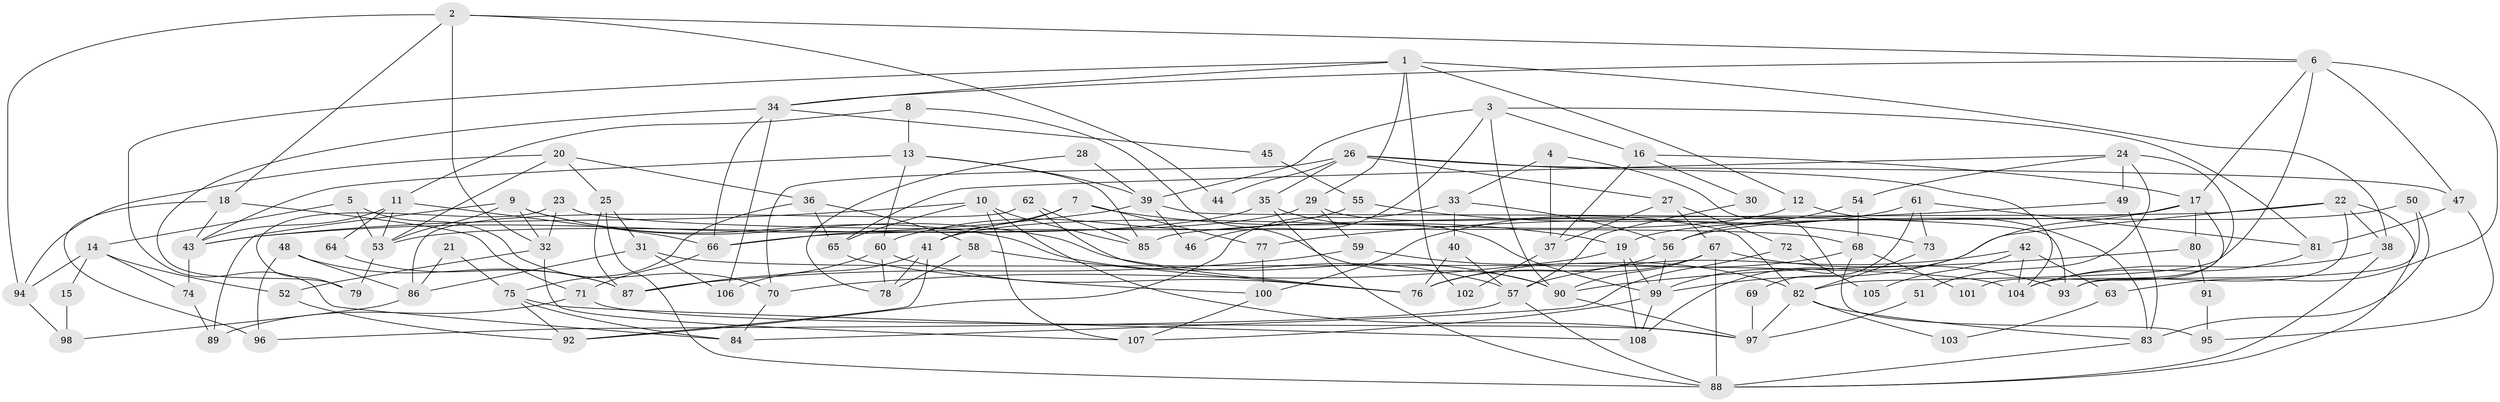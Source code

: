 // Generated by graph-tools (version 1.1) at 2025/26/03/09/25 03:26:17]
// undirected, 108 vertices, 216 edges
graph export_dot {
graph [start="1"]
  node [color=gray90,style=filled];
  1;
  2;
  3;
  4;
  5;
  6;
  7;
  8;
  9;
  10;
  11;
  12;
  13;
  14;
  15;
  16;
  17;
  18;
  19;
  20;
  21;
  22;
  23;
  24;
  25;
  26;
  27;
  28;
  29;
  30;
  31;
  32;
  33;
  34;
  35;
  36;
  37;
  38;
  39;
  40;
  41;
  42;
  43;
  44;
  45;
  46;
  47;
  48;
  49;
  50;
  51;
  52;
  53;
  54;
  55;
  56;
  57;
  58;
  59;
  60;
  61;
  62;
  63;
  64;
  65;
  66;
  67;
  68;
  69;
  70;
  71;
  72;
  73;
  74;
  75;
  76;
  77;
  78;
  79;
  80;
  81;
  82;
  83;
  84;
  85;
  86;
  87;
  88;
  89;
  90;
  91;
  92;
  93;
  94;
  95;
  96;
  97;
  98;
  99;
  100;
  101;
  102;
  103;
  104;
  105;
  106;
  107;
  108;
  1 -- 29;
  1 -- 34;
  1 -- 12;
  1 -- 38;
  1 -- 84;
  1 -- 102;
  2 -- 6;
  2 -- 32;
  2 -- 18;
  2 -- 44;
  2 -- 94;
  3 -- 16;
  3 -- 90;
  3 -- 39;
  3 -- 46;
  3 -- 81;
  4 -- 33;
  4 -- 99;
  4 -- 37;
  5 -- 14;
  5 -- 53;
  5 -- 70;
  6 -- 17;
  6 -- 47;
  6 -- 34;
  6 -- 63;
  6 -- 82;
  7 -- 19;
  7 -- 41;
  7 -- 66;
  7 -- 77;
  8 -- 11;
  8 -- 90;
  8 -- 13;
  9 -- 53;
  9 -- 90;
  9 -- 32;
  9 -- 57;
  9 -- 89;
  10 -- 43;
  10 -- 85;
  10 -- 65;
  10 -- 97;
  10 -- 107;
  11 -- 66;
  11 -- 53;
  11 -- 43;
  11 -- 64;
  12 -- 83;
  12 -- 41;
  13 -- 39;
  13 -- 43;
  13 -- 60;
  13 -- 85;
  14 -- 74;
  14 -- 52;
  14 -- 15;
  14 -- 94;
  15 -- 98;
  16 -- 37;
  16 -- 17;
  16 -- 30;
  17 -- 104;
  17 -- 19;
  17 -- 80;
  17 -- 108;
  18 -- 43;
  18 -- 71;
  18 -- 96;
  19 -- 70;
  19 -- 108;
  19 -- 99;
  20 -- 25;
  20 -- 94;
  20 -- 36;
  20 -- 53;
  21 -- 86;
  21 -- 75;
  22 -- 38;
  22 -- 88;
  22 -- 85;
  22 -- 93;
  22 -- 99;
  23 -- 68;
  23 -- 32;
  23 -- 79;
  24 -- 65;
  24 -- 49;
  24 -- 51;
  24 -- 54;
  24 -- 101;
  25 -- 87;
  25 -- 88;
  25 -- 31;
  26 -- 35;
  26 -- 104;
  26 -- 27;
  26 -- 44;
  26 -- 47;
  26 -- 70;
  27 -- 67;
  27 -- 37;
  27 -- 72;
  28 -- 78;
  28 -- 39;
  29 -- 82;
  29 -- 66;
  29 -- 59;
  30 -- 57;
  31 -- 106;
  31 -- 86;
  31 -- 104;
  32 -- 107;
  32 -- 52;
  33 -- 92;
  33 -- 56;
  33 -- 40;
  34 -- 79;
  34 -- 45;
  34 -- 66;
  34 -- 106;
  35 -- 88;
  35 -- 99;
  35 -- 53;
  36 -- 75;
  36 -- 58;
  36 -- 65;
  37 -- 102;
  38 -- 88;
  38 -- 104;
  39 -- 43;
  39 -- 46;
  39 -- 93;
  40 -- 76;
  40 -- 57;
  41 -- 78;
  41 -- 92;
  41 -- 106;
  42 -- 104;
  42 -- 57;
  42 -- 63;
  42 -- 105;
  43 -- 74;
  45 -- 55;
  47 -- 81;
  47 -- 95;
  48 -- 86;
  48 -- 96;
  48 -- 87;
  49 -- 77;
  49 -- 83;
  50 -- 93;
  50 -- 56;
  50 -- 83;
  51 -- 97;
  52 -- 92;
  53 -- 79;
  54 -- 56;
  54 -- 68;
  55 -- 73;
  55 -- 60;
  56 -- 99;
  56 -- 76;
  57 -- 88;
  57 -- 96;
  58 -- 76;
  58 -- 78;
  59 -- 82;
  59 -- 87;
  60 -- 87;
  60 -- 76;
  60 -- 78;
  61 -- 100;
  61 -- 81;
  61 -- 69;
  61 -- 73;
  62 -- 76;
  62 -- 85;
  62 -- 86;
  63 -- 103;
  64 -- 87;
  65 -- 100;
  66 -- 71;
  67 -- 88;
  67 -- 93;
  67 -- 76;
  67 -- 90;
  68 -- 76;
  68 -- 95;
  68 -- 101;
  69 -- 97;
  70 -- 84;
  71 -- 89;
  71 -- 97;
  72 -- 84;
  72 -- 105;
  73 -- 82;
  74 -- 89;
  75 -- 108;
  75 -- 84;
  75 -- 92;
  77 -- 100;
  80 -- 90;
  80 -- 91;
  81 -- 104;
  82 -- 97;
  82 -- 83;
  82 -- 103;
  83 -- 88;
  86 -- 98;
  90 -- 97;
  91 -- 95;
  94 -- 98;
  99 -- 107;
  99 -- 108;
  100 -- 107;
}
